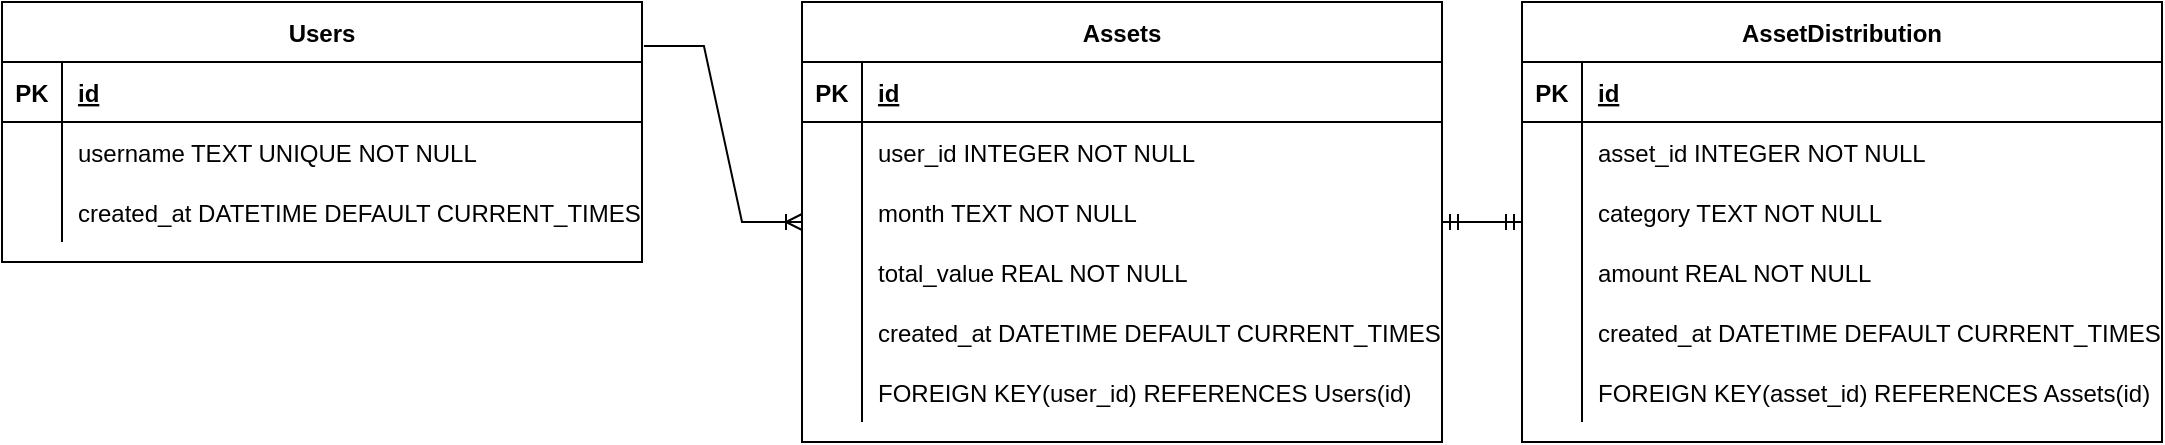 <mxfile version="17.4.2" type="device"><diagram id="--1WtwcEvw3DSH_KV5nE" name="第1頁"><mxGraphModel dx="1018" dy="741" grid="1" gridSize="10" guides="1" tooltips="1" connect="1" arrows="1" fold="1" page="1" pageScale="1" pageWidth="1169" pageHeight="827" math="0" shadow="0"><root><mxCell id="0"/><mxCell id="1" parent="0"/><mxCell id="2s9hYpqFpL3_1Vn7W7Xm-1" value="Users" style="shape=table;startSize=30;container=1;collapsible=1;childLayout=tableLayout;fixedRows=1;rowLines=0;fontStyle=1;align=center;resizeLast=1;" vertex="1" parent="1"><mxGeometry y="270" width="320" height="130" as="geometry"/></mxCell><mxCell id="2s9hYpqFpL3_1Vn7W7Xm-2" value="" style="shape=tableRow;horizontal=0;startSize=0;swimlaneHead=0;swimlaneBody=0;fillColor=none;collapsible=0;dropTarget=0;points=[[0,0.5],[1,0.5]];portConstraint=eastwest;top=0;left=0;right=0;bottom=1;" vertex="1" parent="2s9hYpqFpL3_1Vn7W7Xm-1"><mxGeometry y="30" width="320" height="30" as="geometry"/></mxCell><mxCell id="2s9hYpqFpL3_1Vn7W7Xm-3" value="PK" style="shape=partialRectangle;overflow=hidden;connectable=0;fillColor=none;top=0;left=0;bottom=0;right=0;fontStyle=1;" vertex="1" parent="2s9hYpqFpL3_1Vn7W7Xm-2"><mxGeometry width="30" height="30" as="geometry"><mxRectangle width="30" height="30" as="alternateBounds"/></mxGeometry></mxCell><mxCell id="2s9hYpqFpL3_1Vn7W7Xm-4" value="id" style="shape=partialRectangle;overflow=hidden;connectable=0;fillColor=none;align=left;top=0;left=0;bottom=0;right=0;spacingLeft=6;fontStyle=5;" vertex="1" parent="2s9hYpqFpL3_1Vn7W7Xm-2"><mxGeometry x="30" width="290" height="30" as="geometry"><mxRectangle width="290" height="30" as="alternateBounds"/></mxGeometry></mxCell><mxCell id="2s9hYpqFpL3_1Vn7W7Xm-5" value="" style="shape=tableRow;horizontal=0;startSize=0;swimlaneHead=0;swimlaneBody=0;fillColor=none;collapsible=0;dropTarget=0;points=[[0,0.5],[1,0.5]];portConstraint=eastwest;top=0;left=0;right=0;bottom=0;" vertex="1" parent="2s9hYpqFpL3_1Vn7W7Xm-1"><mxGeometry y="60" width="320" height="30" as="geometry"/></mxCell><mxCell id="2s9hYpqFpL3_1Vn7W7Xm-6" value="" style="shape=partialRectangle;overflow=hidden;connectable=0;fillColor=none;top=0;left=0;bottom=0;right=0;" vertex="1" parent="2s9hYpqFpL3_1Vn7W7Xm-5"><mxGeometry width="30" height="30" as="geometry"><mxRectangle width="30" height="30" as="alternateBounds"/></mxGeometry></mxCell><mxCell id="2s9hYpqFpL3_1Vn7W7Xm-7" value="username TEXT UNIQUE NOT NULL" style="shape=partialRectangle;overflow=hidden;connectable=0;fillColor=none;align=left;top=0;left=0;bottom=0;right=0;spacingLeft=6;" vertex="1" parent="2s9hYpqFpL3_1Vn7W7Xm-5"><mxGeometry x="30" width="290" height="30" as="geometry"><mxRectangle width="290" height="30" as="alternateBounds"/></mxGeometry></mxCell><mxCell id="2s9hYpqFpL3_1Vn7W7Xm-8" value="" style="shape=tableRow;horizontal=0;startSize=0;swimlaneHead=0;swimlaneBody=0;fillColor=none;collapsible=0;dropTarget=0;points=[[0,0.5],[1,0.5]];portConstraint=eastwest;top=0;left=0;right=0;bottom=0;" vertex="1" parent="2s9hYpqFpL3_1Vn7W7Xm-1"><mxGeometry y="90" width="320" height="30" as="geometry"/></mxCell><mxCell id="2s9hYpqFpL3_1Vn7W7Xm-9" value="" style="shape=partialRectangle;overflow=hidden;connectable=0;fillColor=none;top=0;left=0;bottom=0;right=0;" vertex="1" parent="2s9hYpqFpL3_1Vn7W7Xm-8"><mxGeometry width="30" height="30" as="geometry"><mxRectangle width="30" height="30" as="alternateBounds"/></mxGeometry></mxCell><mxCell id="2s9hYpqFpL3_1Vn7W7Xm-10" value="created_at DATETIME DEFAULT CURRENT_TIMESTAMP" style="shape=partialRectangle;overflow=hidden;connectable=0;fillColor=none;align=left;top=0;left=0;bottom=0;right=0;spacingLeft=6;" vertex="1" parent="2s9hYpqFpL3_1Vn7W7Xm-8"><mxGeometry x="30" width="290" height="30" as="geometry"><mxRectangle width="290" height="30" as="alternateBounds"/></mxGeometry></mxCell><mxCell id="2s9hYpqFpL3_1Vn7W7Xm-11" value="Assets" style="shape=table;startSize=30;container=1;collapsible=1;childLayout=tableLayout;fixedRows=1;rowLines=0;fontStyle=1;align=center;resizeLast=1;" vertex="1" parent="1"><mxGeometry x="400" y="270" width="320" height="220" as="geometry"/></mxCell><mxCell id="2s9hYpqFpL3_1Vn7W7Xm-12" value="" style="shape=tableRow;horizontal=0;startSize=0;swimlaneHead=0;swimlaneBody=0;fillColor=none;collapsible=0;dropTarget=0;points=[[0,0.5],[1,0.5]];portConstraint=eastwest;top=0;left=0;right=0;bottom=1;" vertex="1" parent="2s9hYpqFpL3_1Vn7W7Xm-11"><mxGeometry y="30" width="320" height="30" as="geometry"/></mxCell><mxCell id="2s9hYpqFpL3_1Vn7W7Xm-13" value="PK" style="shape=partialRectangle;overflow=hidden;connectable=0;fillColor=none;top=0;left=0;bottom=0;right=0;fontStyle=1;" vertex="1" parent="2s9hYpqFpL3_1Vn7W7Xm-12"><mxGeometry width="30" height="30" as="geometry"><mxRectangle width="30" height="30" as="alternateBounds"/></mxGeometry></mxCell><mxCell id="2s9hYpqFpL3_1Vn7W7Xm-14" value="id" style="shape=partialRectangle;overflow=hidden;connectable=0;fillColor=none;align=left;top=0;left=0;bottom=0;right=0;spacingLeft=6;fontStyle=5;" vertex="1" parent="2s9hYpqFpL3_1Vn7W7Xm-12"><mxGeometry x="30" width="290" height="30" as="geometry"><mxRectangle width="290" height="30" as="alternateBounds"/></mxGeometry></mxCell><mxCell id="2s9hYpqFpL3_1Vn7W7Xm-15" value="" style="shape=tableRow;horizontal=0;startSize=0;swimlaneHead=0;swimlaneBody=0;fillColor=none;collapsible=0;dropTarget=0;points=[[0,0.5],[1,0.5]];portConstraint=eastwest;top=0;left=0;right=0;bottom=0;" vertex="1" parent="2s9hYpqFpL3_1Vn7W7Xm-11"><mxGeometry y="60" width="320" height="30" as="geometry"/></mxCell><mxCell id="2s9hYpqFpL3_1Vn7W7Xm-16" value="" style="shape=partialRectangle;overflow=hidden;connectable=0;fillColor=none;top=0;left=0;bottom=0;right=0;" vertex="1" parent="2s9hYpqFpL3_1Vn7W7Xm-15"><mxGeometry width="30" height="30" as="geometry"><mxRectangle width="30" height="30" as="alternateBounds"/></mxGeometry></mxCell><mxCell id="2s9hYpqFpL3_1Vn7W7Xm-17" value="user_id INTEGER NOT NULL" style="shape=partialRectangle;overflow=hidden;connectable=0;fillColor=none;align=left;top=0;left=0;bottom=0;right=0;spacingLeft=6;" vertex="1" parent="2s9hYpqFpL3_1Vn7W7Xm-15"><mxGeometry x="30" width="290" height="30" as="geometry"><mxRectangle width="290" height="30" as="alternateBounds"/></mxGeometry></mxCell><mxCell id="2s9hYpqFpL3_1Vn7W7Xm-18" value="" style="shape=tableRow;horizontal=0;startSize=0;swimlaneHead=0;swimlaneBody=0;fillColor=none;collapsible=0;dropTarget=0;points=[[0,0.5],[1,0.5]];portConstraint=eastwest;top=0;left=0;right=0;bottom=0;" vertex="1" parent="2s9hYpqFpL3_1Vn7W7Xm-11"><mxGeometry y="90" width="320" height="30" as="geometry"/></mxCell><mxCell id="2s9hYpqFpL3_1Vn7W7Xm-19" value="" style="shape=partialRectangle;overflow=hidden;connectable=0;fillColor=none;top=0;left=0;bottom=0;right=0;" vertex="1" parent="2s9hYpqFpL3_1Vn7W7Xm-18"><mxGeometry width="30" height="30" as="geometry"><mxRectangle width="30" height="30" as="alternateBounds"/></mxGeometry></mxCell><mxCell id="2s9hYpqFpL3_1Vn7W7Xm-20" value="month TEXT NOT NULL" style="shape=partialRectangle;overflow=hidden;connectable=0;fillColor=none;align=left;top=0;left=0;bottom=0;right=0;spacingLeft=6;" vertex="1" parent="2s9hYpqFpL3_1Vn7W7Xm-18"><mxGeometry x="30" width="290" height="30" as="geometry"><mxRectangle width="290" height="30" as="alternateBounds"/></mxGeometry></mxCell><mxCell id="2s9hYpqFpL3_1Vn7W7Xm-21" value="" style="shape=tableRow;horizontal=0;startSize=0;swimlaneHead=0;swimlaneBody=0;fillColor=none;collapsible=0;dropTarget=0;points=[[0,0.5],[1,0.5]];portConstraint=eastwest;top=0;left=0;right=0;bottom=0;" vertex="1" parent="2s9hYpqFpL3_1Vn7W7Xm-11"><mxGeometry y="120" width="320" height="30" as="geometry"/></mxCell><mxCell id="2s9hYpqFpL3_1Vn7W7Xm-22" value="" style="shape=partialRectangle;overflow=hidden;connectable=0;fillColor=none;top=0;left=0;bottom=0;right=0;" vertex="1" parent="2s9hYpqFpL3_1Vn7W7Xm-21"><mxGeometry width="30" height="30" as="geometry"><mxRectangle width="30" height="30" as="alternateBounds"/></mxGeometry></mxCell><mxCell id="2s9hYpqFpL3_1Vn7W7Xm-23" value="total_value REAL NOT NULL" style="shape=partialRectangle;overflow=hidden;connectable=0;fillColor=none;align=left;top=0;left=0;bottom=0;right=0;spacingLeft=6;" vertex="1" parent="2s9hYpqFpL3_1Vn7W7Xm-21"><mxGeometry x="30" width="290" height="30" as="geometry"><mxRectangle width="290" height="30" as="alternateBounds"/></mxGeometry></mxCell><mxCell id="2s9hYpqFpL3_1Vn7W7Xm-24" value="" style="shape=tableRow;horizontal=0;startSize=0;swimlaneHead=0;swimlaneBody=0;fillColor=none;collapsible=0;dropTarget=0;points=[[0,0.5],[1,0.5]];portConstraint=eastwest;top=0;left=0;right=0;bottom=0;" vertex="1" parent="2s9hYpqFpL3_1Vn7W7Xm-11"><mxGeometry y="150" width="320" height="30" as="geometry"/></mxCell><mxCell id="2s9hYpqFpL3_1Vn7W7Xm-25" value="" style="shape=partialRectangle;overflow=hidden;connectable=0;fillColor=none;top=0;left=0;bottom=0;right=0;" vertex="1" parent="2s9hYpqFpL3_1Vn7W7Xm-24"><mxGeometry width="30" height="30" as="geometry"><mxRectangle width="30" height="30" as="alternateBounds"/></mxGeometry></mxCell><mxCell id="2s9hYpqFpL3_1Vn7W7Xm-26" value="created_at DATETIME DEFAULT CURRENT_TIMESTAMP" style="shape=partialRectangle;overflow=hidden;connectable=0;fillColor=none;align=left;top=0;left=0;bottom=0;right=0;spacingLeft=6;" vertex="1" parent="2s9hYpqFpL3_1Vn7W7Xm-24"><mxGeometry x="30" width="290" height="30" as="geometry"><mxRectangle width="290" height="30" as="alternateBounds"/></mxGeometry></mxCell><mxCell id="2s9hYpqFpL3_1Vn7W7Xm-27" value="" style="shape=tableRow;horizontal=0;startSize=0;swimlaneHead=0;swimlaneBody=0;fillColor=none;collapsible=0;dropTarget=0;points=[[0,0.5],[1,0.5]];portConstraint=eastwest;top=0;left=0;right=0;bottom=0;" vertex="1" parent="2s9hYpqFpL3_1Vn7W7Xm-11"><mxGeometry y="180" width="320" height="30" as="geometry"/></mxCell><mxCell id="2s9hYpqFpL3_1Vn7W7Xm-28" value="" style="shape=partialRectangle;overflow=hidden;connectable=0;fillColor=none;top=0;left=0;bottom=0;right=0;" vertex="1" parent="2s9hYpqFpL3_1Vn7W7Xm-27"><mxGeometry width="30" height="30" as="geometry"><mxRectangle width="30" height="30" as="alternateBounds"/></mxGeometry></mxCell><mxCell id="2s9hYpqFpL3_1Vn7W7Xm-29" value="FOREIGN KEY(user_id) REFERENCES Users(id)" style="shape=partialRectangle;overflow=hidden;connectable=0;fillColor=none;align=left;top=0;left=0;bottom=0;right=0;spacingLeft=6;" vertex="1" parent="2s9hYpqFpL3_1Vn7W7Xm-27"><mxGeometry x="30" width="290" height="30" as="geometry"><mxRectangle width="290" height="30" as="alternateBounds"/></mxGeometry></mxCell><mxCell id="2s9hYpqFpL3_1Vn7W7Xm-30" value="AssetDistribution" style="shape=table;startSize=30;container=1;collapsible=1;childLayout=tableLayout;fixedRows=1;rowLines=0;fontStyle=1;align=center;resizeLast=1;" vertex="1" parent="1"><mxGeometry x="760" y="270" width="320" height="220" as="geometry"/></mxCell><mxCell id="2s9hYpqFpL3_1Vn7W7Xm-31" value="" style="shape=tableRow;horizontal=0;startSize=0;swimlaneHead=0;swimlaneBody=0;fillColor=none;collapsible=0;dropTarget=0;points=[[0,0.5],[1,0.5]];portConstraint=eastwest;top=0;left=0;right=0;bottom=1;" vertex="1" parent="2s9hYpqFpL3_1Vn7W7Xm-30"><mxGeometry y="30" width="320" height="30" as="geometry"/></mxCell><mxCell id="2s9hYpqFpL3_1Vn7W7Xm-32" value="PK" style="shape=partialRectangle;overflow=hidden;connectable=0;fillColor=none;top=0;left=0;bottom=0;right=0;fontStyle=1;" vertex="1" parent="2s9hYpqFpL3_1Vn7W7Xm-31"><mxGeometry width="30" height="30" as="geometry"><mxRectangle width="30" height="30" as="alternateBounds"/></mxGeometry></mxCell><mxCell id="2s9hYpqFpL3_1Vn7W7Xm-33" value="id" style="shape=partialRectangle;overflow=hidden;connectable=0;fillColor=none;align=left;top=0;left=0;bottom=0;right=0;spacingLeft=6;fontStyle=5;" vertex="1" parent="2s9hYpqFpL3_1Vn7W7Xm-31"><mxGeometry x="30" width="290" height="30" as="geometry"><mxRectangle width="290" height="30" as="alternateBounds"/></mxGeometry></mxCell><mxCell id="2s9hYpqFpL3_1Vn7W7Xm-34" value="" style="shape=tableRow;horizontal=0;startSize=0;swimlaneHead=0;swimlaneBody=0;fillColor=none;collapsible=0;dropTarget=0;points=[[0,0.5],[1,0.5]];portConstraint=eastwest;top=0;left=0;right=0;bottom=0;" vertex="1" parent="2s9hYpqFpL3_1Vn7W7Xm-30"><mxGeometry y="60" width="320" height="30" as="geometry"/></mxCell><mxCell id="2s9hYpqFpL3_1Vn7W7Xm-35" value="" style="shape=partialRectangle;overflow=hidden;connectable=0;fillColor=none;top=0;left=0;bottom=0;right=0;" vertex="1" parent="2s9hYpqFpL3_1Vn7W7Xm-34"><mxGeometry width="30" height="30" as="geometry"><mxRectangle width="30" height="30" as="alternateBounds"/></mxGeometry></mxCell><mxCell id="2s9hYpqFpL3_1Vn7W7Xm-36" value="asset_id INTEGER NOT NULL" style="shape=partialRectangle;overflow=hidden;connectable=0;fillColor=none;align=left;top=0;left=0;bottom=0;right=0;spacingLeft=6;" vertex="1" parent="2s9hYpqFpL3_1Vn7W7Xm-34"><mxGeometry x="30" width="290" height="30" as="geometry"><mxRectangle width="290" height="30" as="alternateBounds"/></mxGeometry></mxCell><mxCell id="2s9hYpqFpL3_1Vn7W7Xm-37" value="" style="shape=tableRow;horizontal=0;startSize=0;swimlaneHead=0;swimlaneBody=0;fillColor=none;collapsible=0;dropTarget=0;points=[[0,0.5],[1,0.5]];portConstraint=eastwest;top=0;left=0;right=0;bottom=0;" vertex="1" parent="2s9hYpqFpL3_1Vn7W7Xm-30"><mxGeometry y="90" width="320" height="30" as="geometry"/></mxCell><mxCell id="2s9hYpqFpL3_1Vn7W7Xm-38" value="" style="shape=partialRectangle;overflow=hidden;connectable=0;fillColor=none;top=0;left=0;bottom=0;right=0;" vertex="1" parent="2s9hYpqFpL3_1Vn7W7Xm-37"><mxGeometry width="30" height="30" as="geometry"><mxRectangle width="30" height="30" as="alternateBounds"/></mxGeometry></mxCell><mxCell id="2s9hYpqFpL3_1Vn7W7Xm-39" value="category TEXT NOT NULL" style="shape=partialRectangle;overflow=hidden;connectable=0;fillColor=none;align=left;top=0;left=0;bottom=0;right=0;spacingLeft=6;" vertex="1" parent="2s9hYpqFpL3_1Vn7W7Xm-37"><mxGeometry x="30" width="290" height="30" as="geometry"><mxRectangle width="290" height="30" as="alternateBounds"/></mxGeometry></mxCell><mxCell id="2s9hYpqFpL3_1Vn7W7Xm-40" value="" style="shape=tableRow;horizontal=0;startSize=0;swimlaneHead=0;swimlaneBody=0;fillColor=none;collapsible=0;dropTarget=0;points=[[0,0.5],[1,0.5]];portConstraint=eastwest;top=0;left=0;right=0;bottom=0;" vertex="1" parent="2s9hYpqFpL3_1Vn7W7Xm-30"><mxGeometry y="120" width="320" height="30" as="geometry"/></mxCell><mxCell id="2s9hYpqFpL3_1Vn7W7Xm-41" value="" style="shape=partialRectangle;overflow=hidden;connectable=0;fillColor=none;top=0;left=0;bottom=0;right=0;" vertex="1" parent="2s9hYpqFpL3_1Vn7W7Xm-40"><mxGeometry width="30" height="30" as="geometry"><mxRectangle width="30" height="30" as="alternateBounds"/></mxGeometry></mxCell><mxCell id="2s9hYpqFpL3_1Vn7W7Xm-42" value="amount REAL NOT NULL" style="shape=partialRectangle;overflow=hidden;connectable=0;fillColor=none;align=left;top=0;left=0;bottom=0;right=0;spacingLeft=6;" vertex="1" parent="2s9hYpqFpL3_1Vn7W7Xm-40"><mxGeometry x="30" width="290" height="30" as="geometry"><mxRectangle width="290" height="30" as="alternateBounds"/></mxGeometry></mxCell><mxCell id="2s9hYpqFpL3_1Vn7W7Xm-43" value="" style="shape=tableRow;horizontal=0;startSize=0;swimlaneHead=0;swimlaneBody=0;fillColor=none;collapsible=0;dropTarget=0;points=[[0,0.5],[1,0.5]];portConstraint=eastwest;top=0;left=0;right=0;bottom=0;" vertex="1" parent="2s9hYpqFpL3_1Vn7W7Xm-30"><mxGeometry y="150" width="320" height="30" as="geometry"/></mxCell><mxCell id="2s9hYpqFpL3_1Vn7W7Xm-44" value="" style="shape=partialRectangle;overflow=hidden;connectable=0;fillColor=none;top=0;left=0;bottom=0;right=0;" vertex="1" parent="2s9hYpqFpL3_1Vn7W7Xm-43"><mxGeometry width="30" height="30" as="geometry"><mxRectangle width="30" height="30" as="alternateBounds"/></mxGeometry></mxCell><mxCell id="2s9hYpqFpL3_1Vn7W7Xm-45" value="created_at DATETIME DEFAULT CURRENT_TIMESTAMP" style="shape=partialRectangle;overflow=hidden;connectable=0;fillColor=none;align=left;top=0;left=0;bottom=0;right=0;spacingLeft=6;" vertex="1" parent="2s9hYpqFpL3_1Vn7W7Xm-43"><mxGeometry x="30" width="290" height="30" as="geometry"><mxRectangle width="290" height="30" as="alternateBounds"/></mxGeometry></mxCell><mxCell id="2s9hYpqFpL3_1Vn7W7Xm-46" value="" style="shape=tableRow;horizontal=0;startSize=0;swimlaneHead=0;swimlaneBody=0;fillColor=none;collapsible=0;dropTarget=0;points=[[0,0.5],[1,0.5]];portConstraint=eastwest;top=0;left=0;right=0;bottom=0;" vertex="1" parent="2s9hYpqFpL3_1Vn7W7Xm-30"><mxGeometry y="180" width="320" height="30" as="geometry"/></mxCell><mxCell id="2s9hYpqFpL3_1Vn7W7Xm-47" value="" style="shape=partialRectangle;overflow=hidden;connectable=0;fillColor=none;top=0;left=0;bottom=0;right=0;" vertex="1" parent="2s9hYpqFpL3_1Vn7W7Xm-46"><mxGeometry width="30" height="30" as="geometry"><mxRectangle width="30" height="30" as="alternateBounds"/></mxGeometry></mxCell><mxCell id="2s9hYpqFpL3_1Vn7W7Xm-48" value="FOREIGN KEY(asset_id) REFERENCES Assets(id)" style="shape=partialRectangle;overflow=hidden;connectable=0;fillColor=none;align=left;top=0;left=0;bottom=0;right=0;spacingLeft=6;" vertex="1" parent="2s9hYpqFpL3_1Vn7W7Xm-46"><mxGeometry x="30" width="290" height="30" as="geometry"><mxRectangle width="290" height="30" as="alternateBounds"/></mxGeometry></mxCell><mxCell id="2s9hYpqFpL3_1Vn7W7Xm-49" value="" style="edgeStyle=entityRelationEdgeStyle;fontSize=12;html=1;endArrow=ERoneToMany;rounded=0;exitX=1.003;exitY=0.169;exitDx=0;exitDy=0;exitPerimeter=0;" edge="1" parent="1" source="2s9hYpqFpL3_1Vn7W7Xm-1" target="2s9hYpqFpL3_1Vn7W7Xm-11"><mxGeometry width="100" height="100" relative="1" as="geometry"><mxPoint x="390" y="460" as="sourcePoint"/><mxPoint x="490" y="360" as="targetPoint"/></mxGeometry></mxCell><mxCell id="2s9hYpqFpL3_1Vn7W7Xm-50" value="" style="edgeStyle=entityRelationEdgeStyle;fontSize=12;html=1;endArrow=ERmandOne;startArrow=ERmandOne;rounded=0;" edge="1" parent="1" source="2s9hYpqFpL3_1Vn7W7Xm-11" target="2s9hYpqFpL3_1Vn7W7Xm-30"><mxGeometry width="100" height="100" relative="1" as="geometry"><mxPoint x="700" y="480" as="sourcePoint"/><mxPoint x="800" y="380" as="targetPoint"/></mxGeometry></mxCell></root></mxGraphModel></diagram></mxfile>